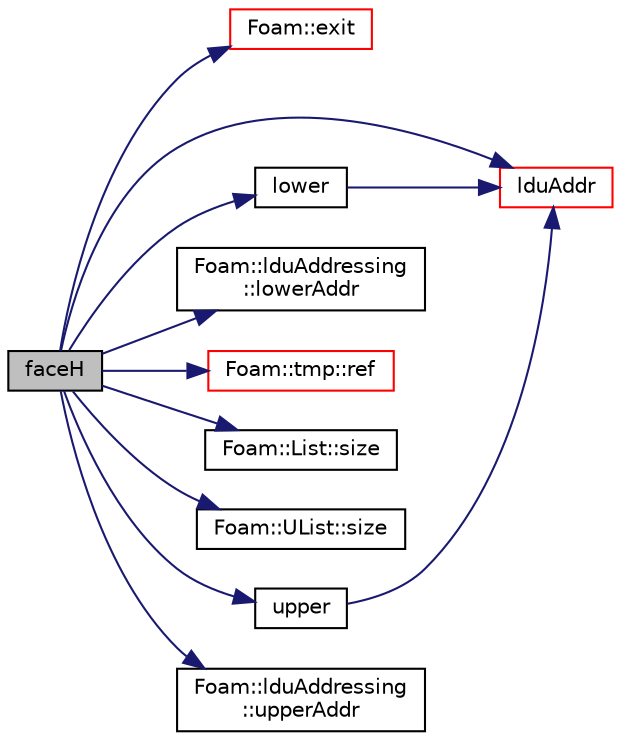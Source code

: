 digraph "faceH"
{
  bgcolor="transparent";
  edge [fontname="Helvetica",fontsize="10",labelfontname="Helvetica",labelfontsize="10"];
  node [fontname="Helvetica",fontsize="10",shape=record];
  rankdir="LR";
  Node1 [label="faceH",height=0.2,width=0.4,color="black", fillcolor="grey75", style="filled", fontcolor="black"];
  Node1 -> Node2 [color="midnightblue",fontsize="10",style="solid",fontname="Helvetica"];
  Node2 [label="Foam::exit",height=0.2,width=0.4,color="red",URL="$a10758.html#a06ca7250d8e89caf05243ec094843642"];
  Node1 -> Node3 [color="midnightblue",fontsize="10",style="solid",fontname="Helvetica"];
  Node3 [label="lduAddr",height=0.2,width=0.4,color="red",URL="$a01285.html#a4d0ef83ad6199d0b94d565de54a9eae5",tooltip="Return the LDU addressing. "];
  Node1 -> Node4 [color="midnightblue",fontsize="10",style="solid",fontname="Helvetica"];
  Node4 [label="lower",height=0.2,width=0.4,color="black",URL="$a01285.html#a734a4ef740d3c42f77537ecea178a161"];
  Node4 -> Node3 [color="midnightblue",fontsize="10",style="solid",fontname="Helvetica"];
  Node1 -> Node5 [color="midnightblue",fontsize="10",style="solid",fontname="Helvetica"];
  Node5 [label="Foam::lduAddressing\l::lowerAddr",height=0.2,width=0.4,color="black",URL="$a01279.html#af11f44951a37815ca736db386ad1c33e",tooltip="Return lower addressing. "];
  Node1 -> Node6 [color="midnightblue",fontsize="10",style="solid",fontname="Helvetica"];
  Node6 [label="Foam::tmp::ref",height=0.2,width=0.4,color="red",URL="$a02631.html#a355da090b61b5b48e7435dec5942b7e9",tooltip="Return non-const reference or generate a fatal error. "];
  Node1 -> Node7 [color="midnightblue",fontsize="10",style="solid",fontname="Helvetica"];
  Node7 [label="Foam::List::size",height=0.2,width=0.4,color="black",URL="$a01366.html#a8a5f6fa29bd4b500caf186f60245b384",tooltip="Override size to be inconsistent with allocated storage. "];
  Node1 -> Node8 [color="midnightblue",fontsize="10",style="solid",fontname="Helvetica"];
  Node8 [label="Foam::UList::size",height=0.2,width=0.4,color="black",URL="$a02749.html#a723361dc2020160f5492e8fe2d09fa44",tooltip="Return the number of elements in the UList. "];
  Node1 -> Node9 [color="midnightblue",fontsize="10",style="solid",fontname="Helvetica"];
  Node9 [label="upper",height=0.2,width=0.4,color="black",URL="$a01285.html#a11672a767f497e24dce3ff31da13d9d0"];
  Node9 -> Node3 [color="midnightblue",fontsize="10",style="solid",fontname="Helvetica"];
  Node1 -> Node10 [color="midnightblue",fontsize="10",style="solid",fontname="Helvetica"];
  Node10 [label="Foam::lduAddressing\l::upperAddr",height=0.2,width=0.4,color="black",URL="$a01279.html#ae0eccad377069f19cbad2b04b06a21b0",tooltip="Return upper addressing. "];
}
